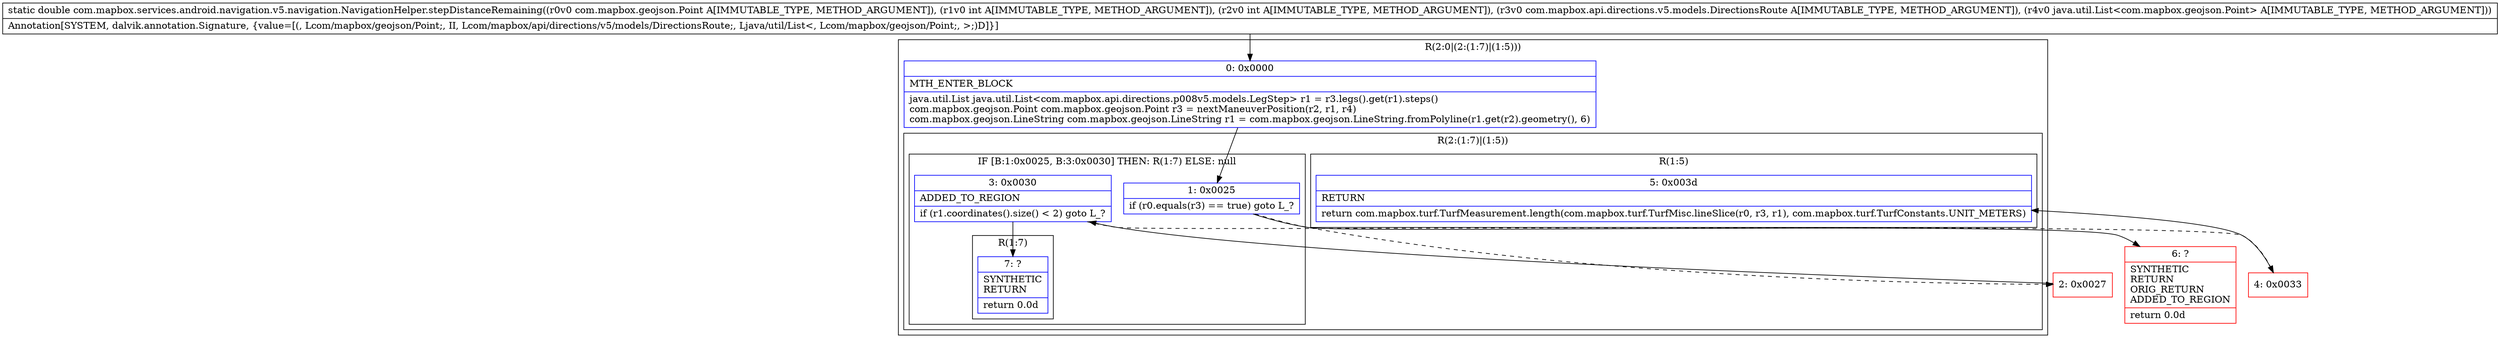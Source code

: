 digraph "CFG forcom.mapbox.services.android.navigation.v5.navigation.NavigationHelper.stepDistanceRemaining(Lcom\/mapbox\/geojson\/Point;IILcom\/mapbox\/api\/directions\/v5\/models\/DirectionsRoute;Ljava\/util\/List;)D" {
subgraph cluster_Region_1624837863 {
label = "R(2:0|(2:(1:7)|(1:5)))";
node [shape=record,color=blue];
Node_0 [shape=record,label="{0\:\ 0x0000|MTH_ENTER_BLOCK\l|java.util.List java.util.List\<com.mapbox.api.directions.p008v5.models.LegStep\> r1 = r3.legs().get(r1).steps()\lcom.mapbox.geojson.Point com.mapbox.geojson.Point r3 = nextManeuverPosition(r2, r1, r4)\lcom.mapbox.geojson.LineString com.mapbox.geojson.LineString r1 = com.mapbox.geojson.LineString.fromPolyline(r1.get(r2).geometry(), 6)\l}"];
subgraph cluster_Region_1489283882 {
label = "R(2:(1:7)|(1:5))";
node [shape=record,color=blue];
subgraph cluster_IfRegion_1821855950 {
label = "IF [B:1:0x0025, B:3:0x0030] THEN: R(1:7) ELSE: null";
node [shape=record,color=blue];
Node_1 [shape=record,label="{1\:\ 0x0025|if (r0.equals(r3) == true) goto L_?\l}"];
Node_3 [shape=record,label="{3\:\ 0x0030|ADDED_TO_REGION\l|if (r1.coordinates().size() \< 2) goto L_?\l}"];
subgraph cluster_Region_2117638408 {
label = "R(1:7)";
node [shape=record,color=blue];
Node_7 [shape=record,label="{7\:\ ?|SYNTHETIC\lRETURN\l|return 0.0d\l}"];
}
}
subgraph cluster_Region_1926150206 {
label = "R(1:5)";
node [shape=record,color=blue];
Node_5 [shape=record,label="{5\:\ 0x003d|RETURN\l|return com.mapbox.turf.TurfMeasurement.length(com.mapbox.turf.TurfMisc.lineSlice(r0, r3, r1), com.mapbox.turf.TurfConstants.UNIT_METERS)\l}"];
}
}
}
Node_2 [shape=record,color=red,label="{2\:\ 0x0027}"];
Node_4 [shape=record,color=red,label="{4\:\ 0x0033}"];
Node_6 [shape=record,color=red,label="{6\:\ ?|SYNTHETIC\lRETURN\lORIG_RETURN\lADDED_TO_REGION\l|return 0.0d\l}"];
MethodNode[shape=record,label="{static double com.mapbox.services.android.navigation.v5.navigation.NavigationHelper.stepDistanceRemaining((r0v0 com.mapbox.geojson.Point A[IMMUTABLE_TYPE, METHOD_ARGUMENT]), (r1v0 int A[IMMUTABLE_TYPE, METHOD_ARGUMENT]), (r2v0 int A[IMMUTABLE_TYPE, METHOD_ARGUMENT]), (r3v0 com.mapbox.api.directions.v5.models.DirectionsRoute A[IMMUTABLE_TYPE, METHOD_ARGUMENT]), (r4v0 java.util.List\<com.mapbox.geojson.Point\> A[IMMUTABLE_TYPE, METHOD_ARGUMENT]))  | Annotation[SYSTEM, dalvik.annotation.Signature, \{value=[(, Lcom\/mapbox\/geojson\/Point;, II, Lcom\/mapbox\/api\/directions\/v5\/models\/DirectionsRoute;, Ljava\/util\/List\<, Lcom\/mapbox\/geojson\/Point;, \>;)D]\}]\l}"];
MethodNode -> Node_0;
Node_0 -> Node_1;
Node_1 -> Node_2[style=dashed];
Node_1 -> Node_6;
Node_3 -> Node_4[style=dashed];
Node_3 -> Node_7;
Node_2 -> Node_3;
Node_4 -> Node_5;
}

